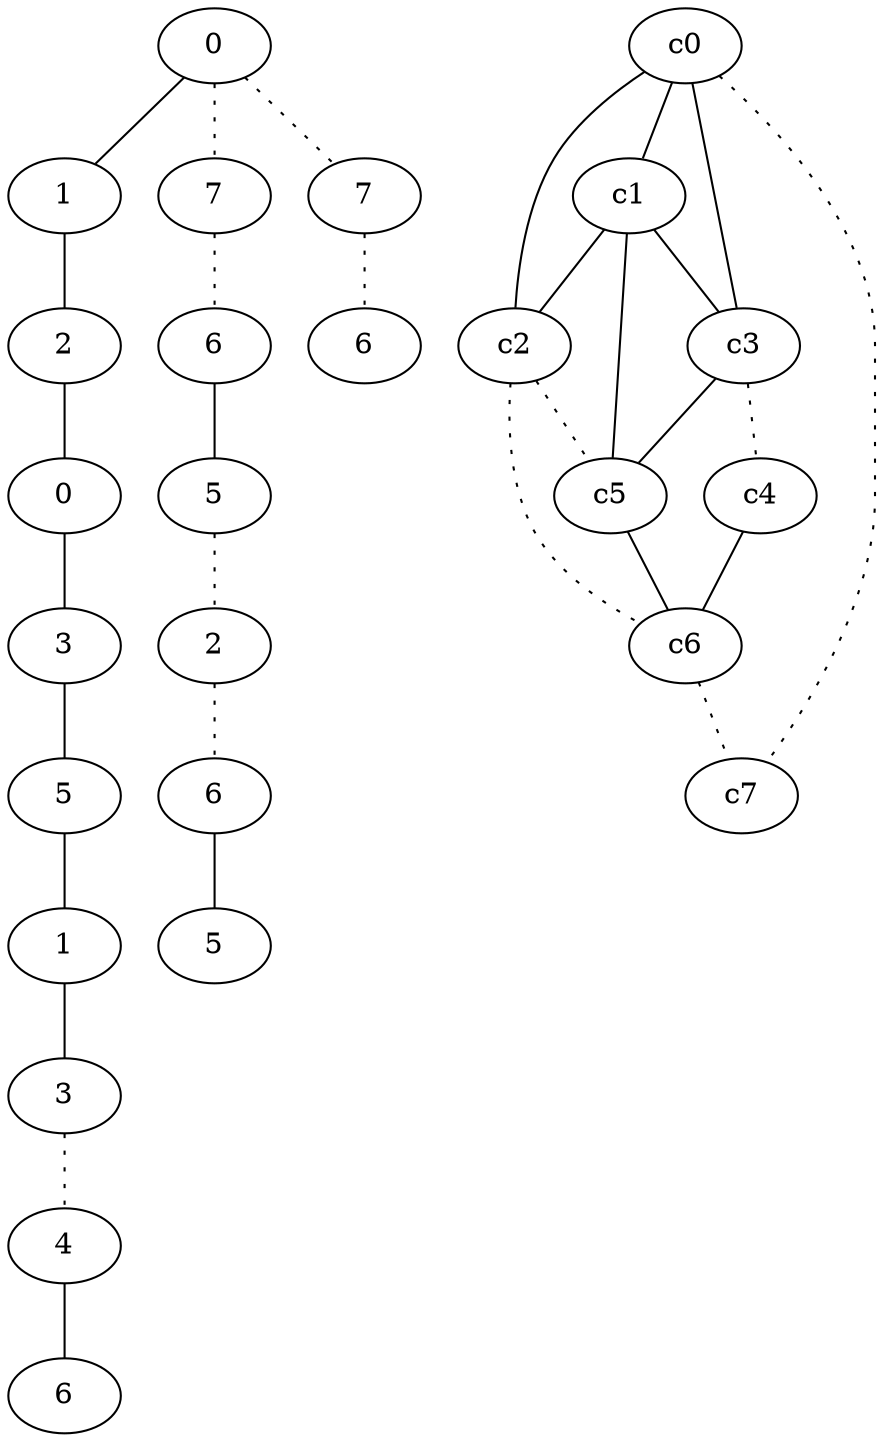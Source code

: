 graph {
a0[label=0];
a1[label=1];
a2[label=2];
a3[label=0];
a4[label=3];
a5[label=5];
a6[label=1];
a7[label=3];
a8[label=4];
a9[label=6];
a10[label=7];
a11[label=6];
a12[label=5];
a13[label=2];
a14[label=6];
a15[label=5];
a16[label=7];
a17[label=6];
a0 -- a1;
a0 -- a10 [style=dotted];
a0 -- a16 [style=dotted];
a1 -- a2;
a2 -- a3;
a3 -- a4;
a4 -- a5;
a5 -- a6;
a6 -- a7;
a7 -- a8 [style=dotted];
a8 -- a9;
a10 -- a11 [style=dotted];
a11 -- a12;
a12 -- a13 [style=dotted];
a13 -- a14 [style=dotted];
a14 -- a15;
a16 -- a17 [style=dotted];
c0 -- c1;
c0 -- c2;
c0 -- c3;
c0 -- c7 [style=dotted];
c1 -- c2;
c1 -- c3;
c1 -- c5;
c2 -- c5 [style=dotted];
c2 -- c6 [style=dotted];
c3 -- c4 [style=dotted];
c3 -- c5;
c4 -- c6;
c5 -- c6;
c6 -- c7 [style=dotted];
}
